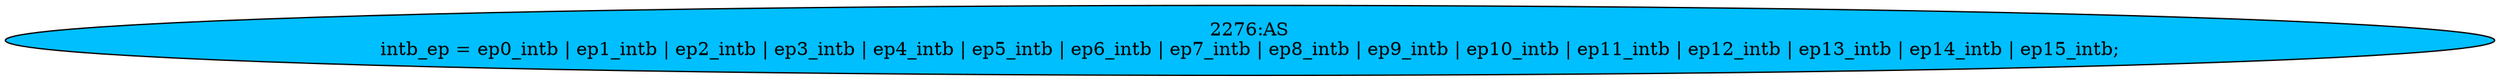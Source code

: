 strict digraph "" {
	node [label="\N"];
	"2276:AS"	 [ast="<pyverilog.vparser.ast.Assign object at 0x7f0a38e62710>",
		def_var="['intb_ep']",
		fillcolor=deepskyblue,
		label="2276:AS
intb_ep = ep0_intb | ep1_intb | ep2_intb | ep3_intb | ep4_intb | ep5_intb | ep6_intb | ep7_intb | ep8_intb | ep9_intb | \
ep10_intb | ep11_intb | ep12_intb | ep13_intb | ep14_intb | ep15_intb;",
		statements="[]",
		style=filled,
		typ=Assign,
		use_var="['ep0_intb', 'ep1_intb', 'ep2_intb', 'ep3_intb', 'ep4_intb', 'ep5_intb', 'ep6_intb', 'ep7_intb', 'ep8_intb', 'ep9_intb', 'ep10_intb', '\
ep11_intb', 'ep12_intb', 'ep13_intb', 'ep14_intb', 'ep15_intb']"];
}
